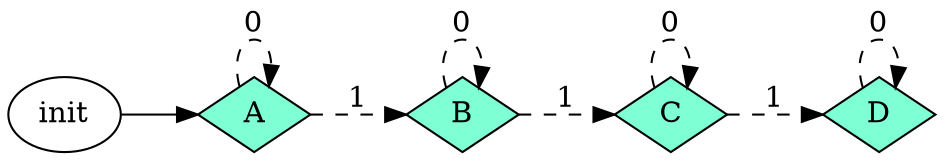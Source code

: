 digraph Taskflow {
rankdir="LR";
p0x7bc400014030[label="init" ];
p0x7bc400014030 -> p0x7bc400014118;
p0x7bc400014118[label="A" shape=diamond color=black fillcolor=aquamarine style=filled];
p0x7bc400014118 -> p0x7bc400014118 [style=dashed label="0"];
p0x7bc400014118 -> p0x7bc400014200 [style=dashed label="1"];
p0x7bc400014200[label="B" shape=diamond color=black fillcolor=aquamarine style=filled];
p0x7bc400014200 -> p0x7bc400014200 [style=dashed label="0"];
p0x7bc400014200 -> p0x7bc4000142e8 [style=dashed label="1"];
p0x7bc4000142e8[label="C" shape=diamond color=black fillcolor=aquamarine style=filled];
p0x7bc4000142e8 -> p0x7bc4000142e8 [style=dashed label="0"];
p0x7bc4000142e8 -> p0x7bc4000143d0 [style=dashed label="1"];
p0x7bc4000143d0[label="D" shape=diamond color=black fillcolor=aquamarine style=filled];
p0x7bc4000143d0 -> p0x7bc4000143d0 [style=dashed label="0"];
}

